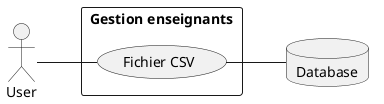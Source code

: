 @startuml
left to right direction
skinparam packageStyle rectangle
actor User
database Database
rectangle "Gestion enseignants" {
  User -- (Fichier CSV)
  (Fichier CSV) -- Database
}
@enduml